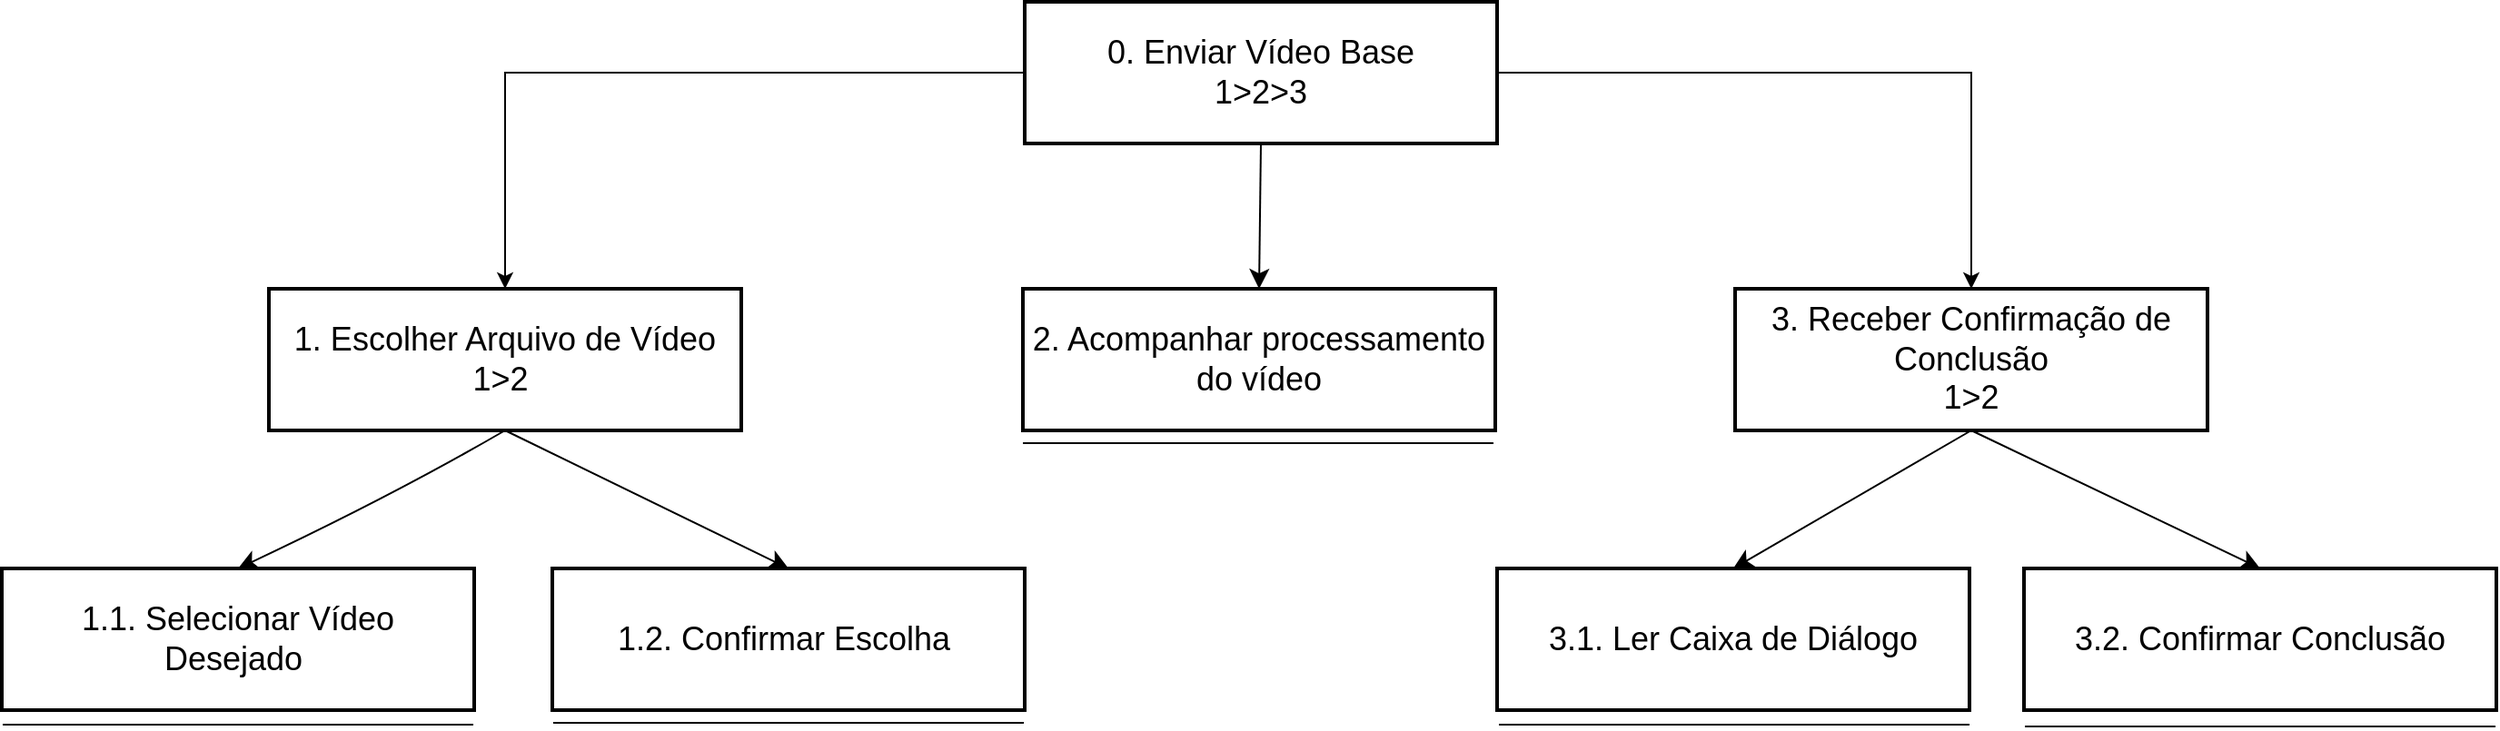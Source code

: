 <mxfile version="28.2.5">
  <diagram id="Il9Fi1deLX2TvpJTLiLy" name="Página-1">
    <mxGraphModel dx="2956" dy="1185" grid="0" gridSize="10" guides="1" tooltips="1" connect="1" arrows="1" fold="1" page="0" pageScale="1" pageWidth="827" pageHeight="1169" math="0" shadow="0">
      <root>
        <mxCell id="0" />
        <mxCell id="1" parent="0" />
        <mxCell id="qsnHaNQ02W6kuQBdbHIu-49" style="edgeStyle=none;curved=1;rounded=0;orthogonalLoop=1;jettySize=auto;html=1;exitX=0.5;exitY=1;exitDx=0;exitDy=0;entryX=0.5;entryY=0;entryDx=0;entryDy=0;fontSize=12;startSize=8;endSize=8;" parent="1" source="8" target="qsnHaNQ02W6kuQBdbHIu-48" edge="1">
          <mxGeometry relative="1" as="geometry" />
        </mxCell>
        <mxCell id="OoxH8hwJsNauPjpLRao7-24" style="edgeStyle=orthogonalEdgeStyle;rounded=0;orthogonalLoop=1;jettySize=auto;html=1;exitX=1;exitY=0.5;exitDx=0;exitDy=0;entryX=0.5;entryY=0;entryDx=0;entryDy=0;" edge="1" parent="1" source="8" target="OoxH8hwJsNauPjpLRao7-10">
          <mxGeometry relative="1" as="geometry" />
        </mxCell>
        <mxCell id="OoxH8hwJsNauPjpLRao7-26" style="edgeStyle=orthogonalEdgeStyle;rounded=0;orthogonalLoop=1;jettySize=auto;html=1;exitX=0;exitY=0.5;exitDx=0;exitDy=0;entryX=0.5;entryY=0;entryDx=0;entryDy=0;" edge="1" parent="1" source="8" target="qsnHaNQ02W6kuQBdbHIu-45">
          <mxGeometry relative="1" as="geometry" />
        </mxCell>
        <mxCell id="8" value="0. Enviar Vídeo Base&#xa;1&gt;2&gt;3" style="whiteSpace=wrap;strokeWidth=2;fontSize=18;" parent="1" vertex="1">
          <mxGeometry x="59" y="-132" width="260" height="78" as="geometry" />
        </mxCell>
        <mxCell id="qsnHaNQ02W6kuQBdbHIu-43" value="1.1. Selecionar Vídeo Desejado " style="whiteSpace=wrap;strokeWidth=2;fontSize=18;" parent="1" vertex="1">
          <mxGeometry x="-504" y="180" width="260" height="78" as="geometry" />
        </mxCell>
        <mxCell id="qsnHaNQ02W6kuQBdbHIu-44" value="1.2. Confirmar Escolha " style="whiteSpace=wrap;strokeWidth=2;fontSize=18;" parent="1" vertex="1">
          <mxGeometry x="-201" y="180" width="260" height="78" as="geometry" />
        </mxCell>
        <mxCell id="qsnHaNQ02W6kuQBdbHIu-46" style="edgeStyle=none;curved=1;rounded=0;orthogonalLoop=1;jettySize=auto;html=1;exitX=0.5;exitY=1;exitDx=0;exitDy=0;entryX=0.5;entryY=0;entryDx=0;entryDy=0;fontSize=12;startSize=8;endSize=8;" parent="1" source="qsnHaNQ02W6kuQBdbHIu-45" target="qsnHaNQ02W6kuQBdbHIu-43" edge="1">
          <mxGeometry relative="1" as="geometry">
            <Array as="points">
              <mxPoint x="-289" y="140" />
            </Array>
          </mxGeometry>
        </mxCell>
        <mxCell id="qsnHaNQ02W6kuQBdbHIu-47" style="edgeStyle=none;curved=1;rounded=0;orthogonalLoop=1;jettySize=auto;html=1;exitX=0.5;exitY=1;exitDx=0;exitDy=0;entryX=0.5;entryY=0;entryDx=0;entryDy=0;fontSize=12;startSize=8;endSize=8;" parent="1" source="qsnHaNQ02W6kuQBdbHIu-45" target="qsnHaNQ02W6kuQBdbHIu-44" edge="1">
          <mxGeometry relative="1" as="geometry" />
        </mxCell>
        <mxCell id="qsnHaNQ02W6kuQBdbHIu-45" value="1. Escolher Arquivo de Vídeo&#xa;1&gt;2 " style="whiteSpace=wrap;strokeWidth=2;fontSize=18;" parent="1" vertex="1">
          <mxGeometry x="-357" y="26" width="260" height="78" as="geometry" />
        </mxCell>
        <mxCell id="qsnHaNQ02W6kuQBdbHIu-48" value="2. Acompanhar processamento do vídeo" style="whiteSpace=wrap;strokeWidth=2;fontSize=18;" parent="1" vertex="1">
          <mxGeometry x="58" y="26" width="260" height="78" as="geometry" />
        </mxCell>
        <mxCell id="qsnHaNQ02W6kuQBdbHIu-51" value="" style="endArrow=none;html=1;rounded=0;fontSize=12;startSize=8;endSize=8;curved=1;" parent="1" edge="1">
          <mxGeometry width="50" height="50" relative="1" as="geometry">
            <mxPoint x="-503.5" y="266" as="sourcePoint" />
            <mxPoint x="-244.5" y="266" as="targetPoint" />
          </mxGeometry>
        </mxCell>
        <mxCell id="qsnHaNQ02W6kuQBdbHIu-52" value="" style="endArrow=none;html=1;rounded=0;fontSize=12;startSize=8;endSize=8;curved=1;" parent="1" edge="1">
          <mxGeometry width="50" height="50" relative="1" as="geometry">
            <mxPoint x="-200.5" y="265" as="sourcePoint" />
            <mxPoint x="58.5" y="265" as="targetPoint" />
          </mxGeometry>
        </mxCell>
        <mxCell id="OoxH8hwJsNauPjpLRao7-8" style="edgeStyle=none;curved=1;rounded=0;orthogonalLoop=1;jettySize=auto;html=1;exitX=0.5;exitY=1;exitDx=0;exitDy=0;entryX=0.5;entryY=0;entryDx=0;entryDy=0;fontSize=12;startSize=8;endSize=8;" edge="1" parent="1" source="OoxH8hwJsNauPjpLRao7-10" target="OoxH8hwJsNauPjpLRao7-11">
          <mxGeometry relative="1" as="geometry" />
        </mxCell>
        <mxCell id="OoxH8hwJsNauPjpLRao7-9" style="edgeStyle=none;curved=1;rounded=0;orthogonalLoop=1;jettySize=auto;html=1;exitX=0.5;exitY=1;exitDx=0;exitDy=0;entryX=0.5;entryY=0;entryDx=0;entryDy=0;fontSize=12;startSize=8;endSize=8;" edge="1" parent="1" source="OoxH8hwJsNauPjpLRao7-10" target="OoxH8hwJsNauPjpLRao7-12">
          <mxGeometry relative="1" as="geometry" />
        </mxCell>
        <mxCell id="OoxH8hwJsNauPjpLRao7-10" value="3. Receber Confirmação de Conclusão&#xa;1&gt;2" style="whiteSpace=wrap;strokeWidth=2;fontSize=18;" vertex="1" parent="1">
          <mxGeometry x="450" y="26" width="260" height="78" as="geometry" />
        </mxCell>
        <mxCell id="OoxH8hwJsNauPjpLRao7-11" value="3.1. Ler Caixa de Diálogo" style="whiteSpace=wrap;strokeWidth=2;fontSize=18;" vertex="1" parent="1">
          <mxGeometry x="319" y="180" width="260" height="78" as="geometry" />
        </mxCell>
        <mxCell id="OoxH8hwJsNauPjpLRao7-12" value="3.2. Confirmar Conclusão" style="whiteSpace=wrap;strokeWidth=2;fontSize=18;" vertex="1" parent="1">
          <mxGeometry x="609" y="180" width="260" height="78" as="geometry" />
        </mxCell>
        <mxCell id="OoxH8hwJsNauPjpLRao7-13" value="" style="endArrow=none;html=1;rounded=0;fontSize=12;startSize=8;endSize=8;curved=1;" edge="1" parent="1">
          <mxGeometry width="50" height="50" relative="1" as="geometry">
            <mxPoint x="320" y="266" as="sourcePoint" />
            <mxPoint x="579" y="266" as="targetPoint" />
          </mxGeometry>
        </mxCell>
        <mxCell id="OoxH8hwJsNauPjpLRao7-36" value="" style="endArrow=none;html=1;rounded=0;fontSize=12;startSize=8;endSize=8;curved=1;" edge="1" parent="1">
          <mxGeometry width="50" height="50" relative="1" as="geometry">
            <mxPoint x="58" y="111" as="sourcePoint" />
            <mxPoint x="317" y="111" as="targetPoint" />
          </mxGeometry>
        </mxCell>
        <mxCell id="OoxH8hwJsNauPjpLRao7-37" value="" style="endArrow=none;html=1;rounded=0;fontSize=12;startSize=8;endSize=8;curved=1;" edge="1" parent="1">
          <mxGeometry width="50" height="50" relative="1" as="geometry">
            <mxPoint x="609.5" y="267" as="sourcePoint" />
            <mxPoint x="868.5" y="267" as="targetPoint" />
          </mxGeometry>
        </mxCell>
      </root>
    </mxGraphModel>
  </diagram>
</mxfile>
